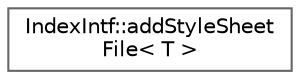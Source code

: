 digraph "Graphical Class Hierarchy"
{
 // INTERACTIVE_SVG=YES
 // LATEX_PDF_SIZE
  bgcolor="transparent";
  edge [fontname=Helvetica,fontsize=10,labelfontname=Helvetica,labelfontsize=10];
  node [fontname=Helvetica,fontsize=10,shape=box,height=0.2,width=0.4];
  rankdir="LR";
  Node0 [label="IndexIntf::addStyleSheet\lFile\< T \>",height=0.2,width=0.4,color="grey40", fillcolor="white", style="filled",URL="$d5/df2/struct_index_intf_1_1add_style_sheet_file.html",tooltip=" "];
}
